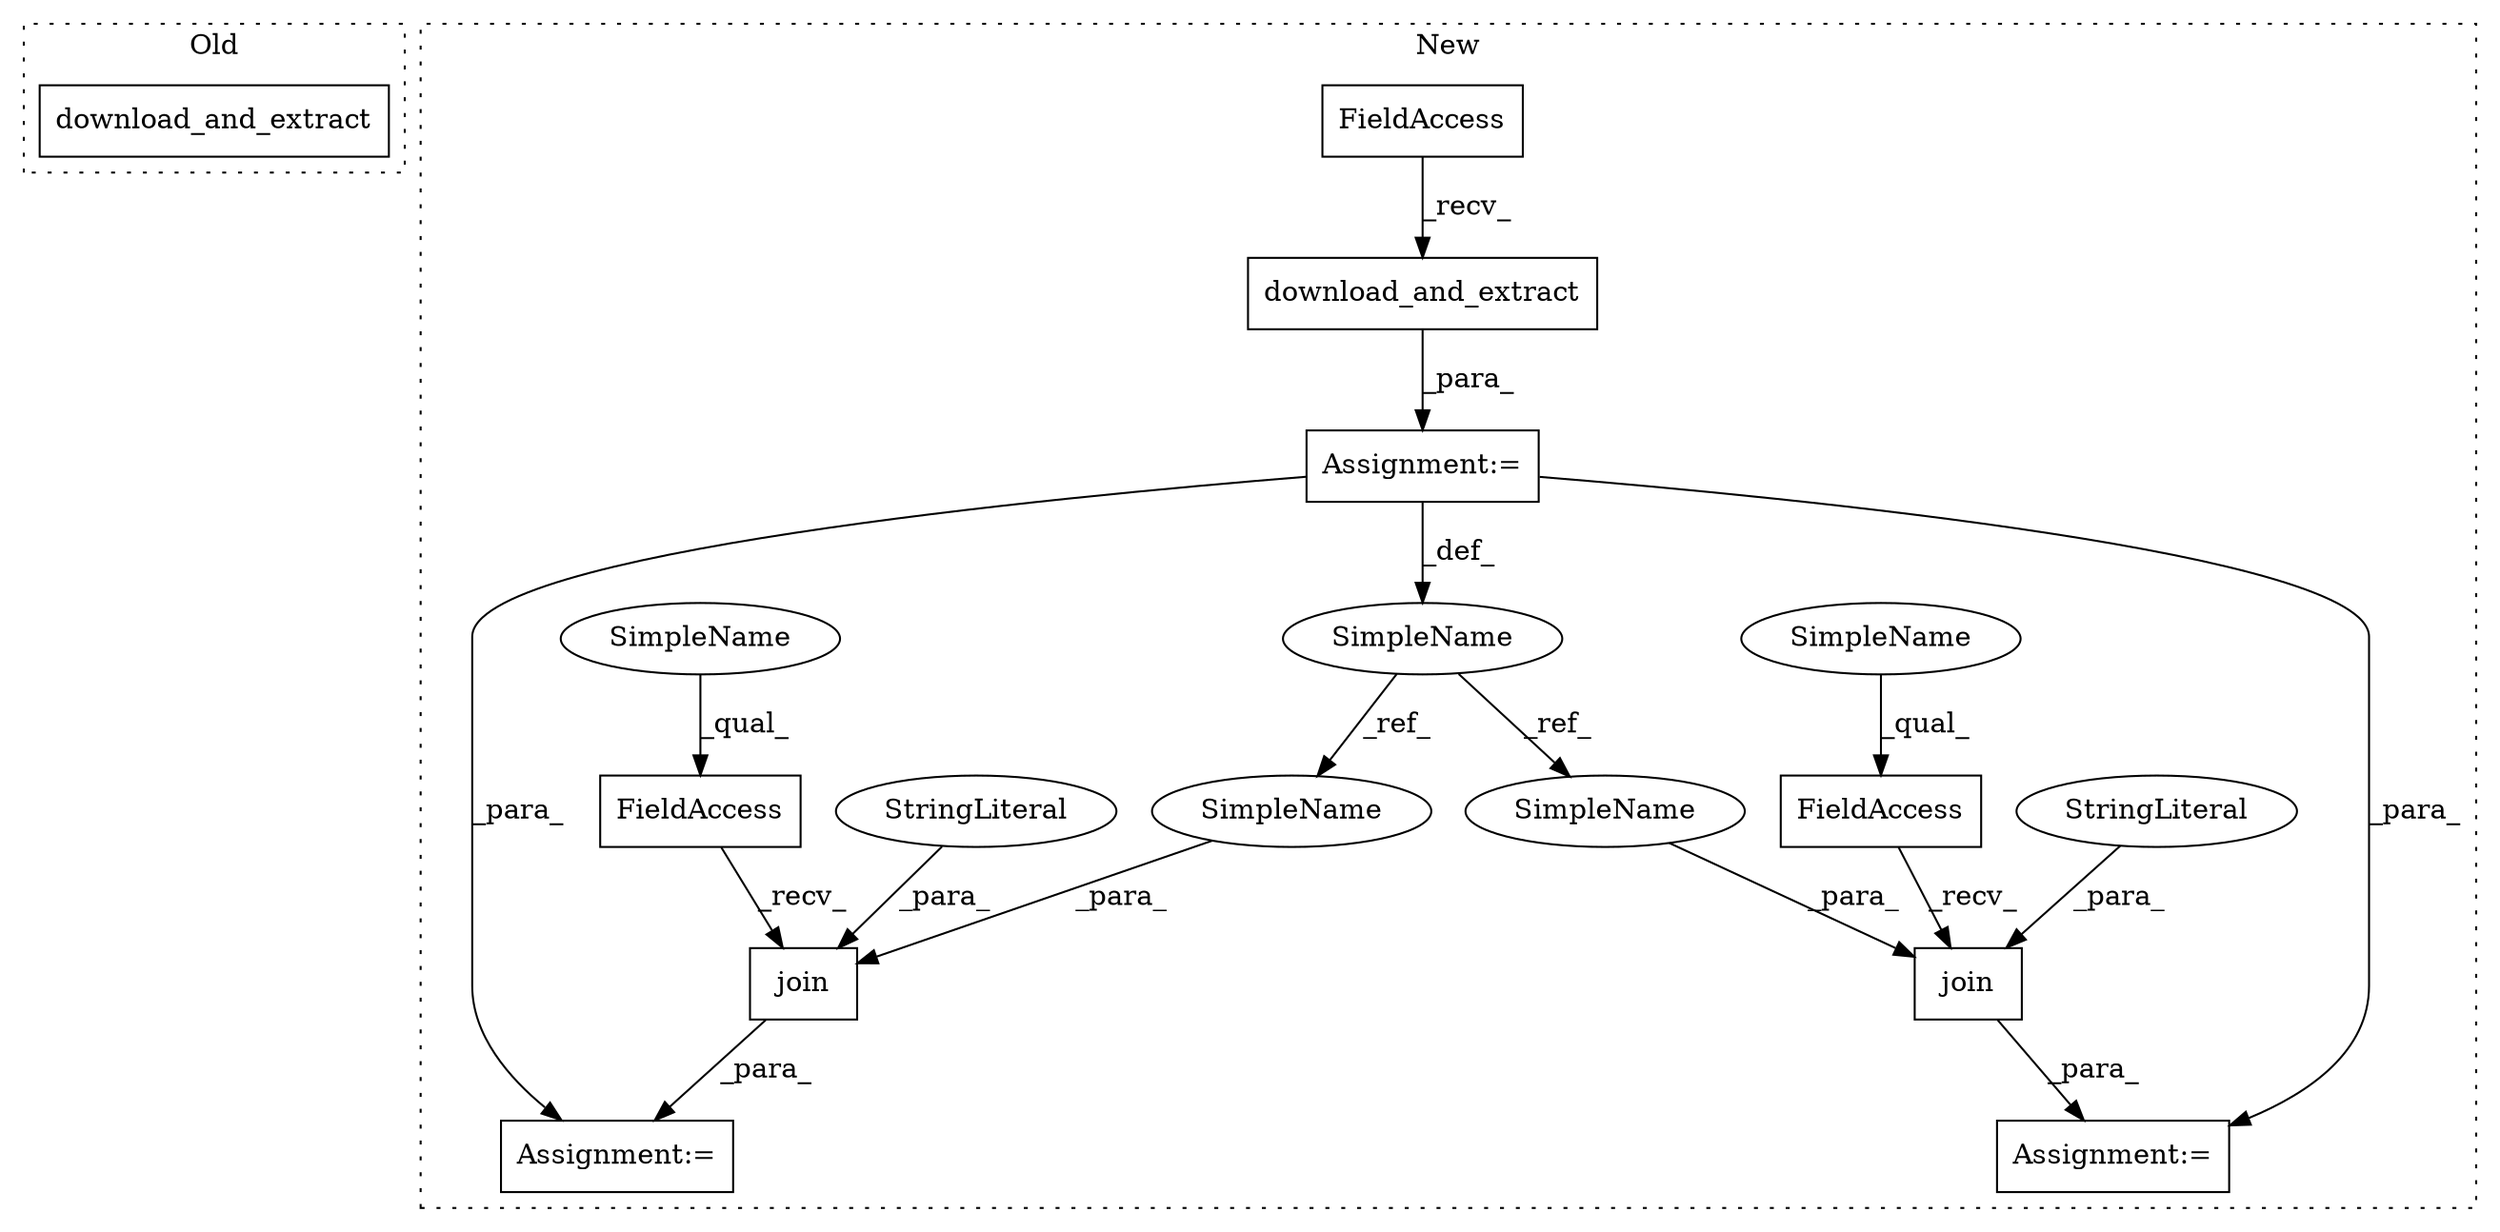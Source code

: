 digraph G {
subgraph cluster0 {
1 [label="download_and_extract" a="32" s="899" l="22" shape="box"];
label = "Old";
style="dotted";
}
subgraph cluster1 {
2 [label="join" a="32" s="1135,1177" l="5,1" shape="box"];
3 [label="FieldAccess" a="22" s="1127" l="7" shape="box"];
4 [label="FieldAccess" a="22" s="1061" l="7" shape="box"];
5 [label="download_and_extract" a="32" s="1025" l="22" shape="box"];
6 [label="FieldAccess" a="22" s="994" l="30" shape="box"];
7 [label="SimpleName" a="42" s="985" l="8" shape="ellipse"];
8 [label="join" a="32" s="1069,1111" l="5,1" shape="box"];
9 [label="Assignment:=" a="7" s="993" l="1" shape="box"];
10 [label="Assignment:=" a="7" s="1060" l="1" shape="box"];
11 [label="Assignment:=" a="7" s="1126" l="1" shape="box"];
12 [label="StringLiteral" a="45" s="1083" l="28" shape="ellipse"];
13 [label="StringLiteral" a="45" s="1149" l="28" shape="ellipse"];
14 [label="SimpleName" a="42" s="1074" l="8" shape="ellipse"];
15 [label="SimpleName" a="42" s="1140" l="8" shape="ellipse"];
16 [label="SimpleName" a="42" s="1127" l="2" shape="ellipse"];
17 [label="SimpleName" a="42" s="1061" l="2" shape="ellipse"];
label = "New";
style="dotted";
}
2 -> 11 [label="_para_"];
3 -> 2 [label="_recv_"];
4 -> 8 [label="_recv_"];
5 -> 9 [label="_para_"];
6 -> 5 [label="_recv_"];
7 -> 14 [label="_ref_"];
7 -> 15 [label="_ref_"];
8 -> 10 [label="_para_"];
9 -> 11 [label="_para_"];
9 -> 7 [label="_def_"];
9 -> 10 [label="_para_"];
12 -> 8 [label="_para_"];
13 -> 2 [label="_para_"];
14 -> 8 [label="_para_"];
15 -> 2 [label="_para_"];
16 -> 3 [label="_qual_"];
17 -> 4 [label="_qual_"];
}